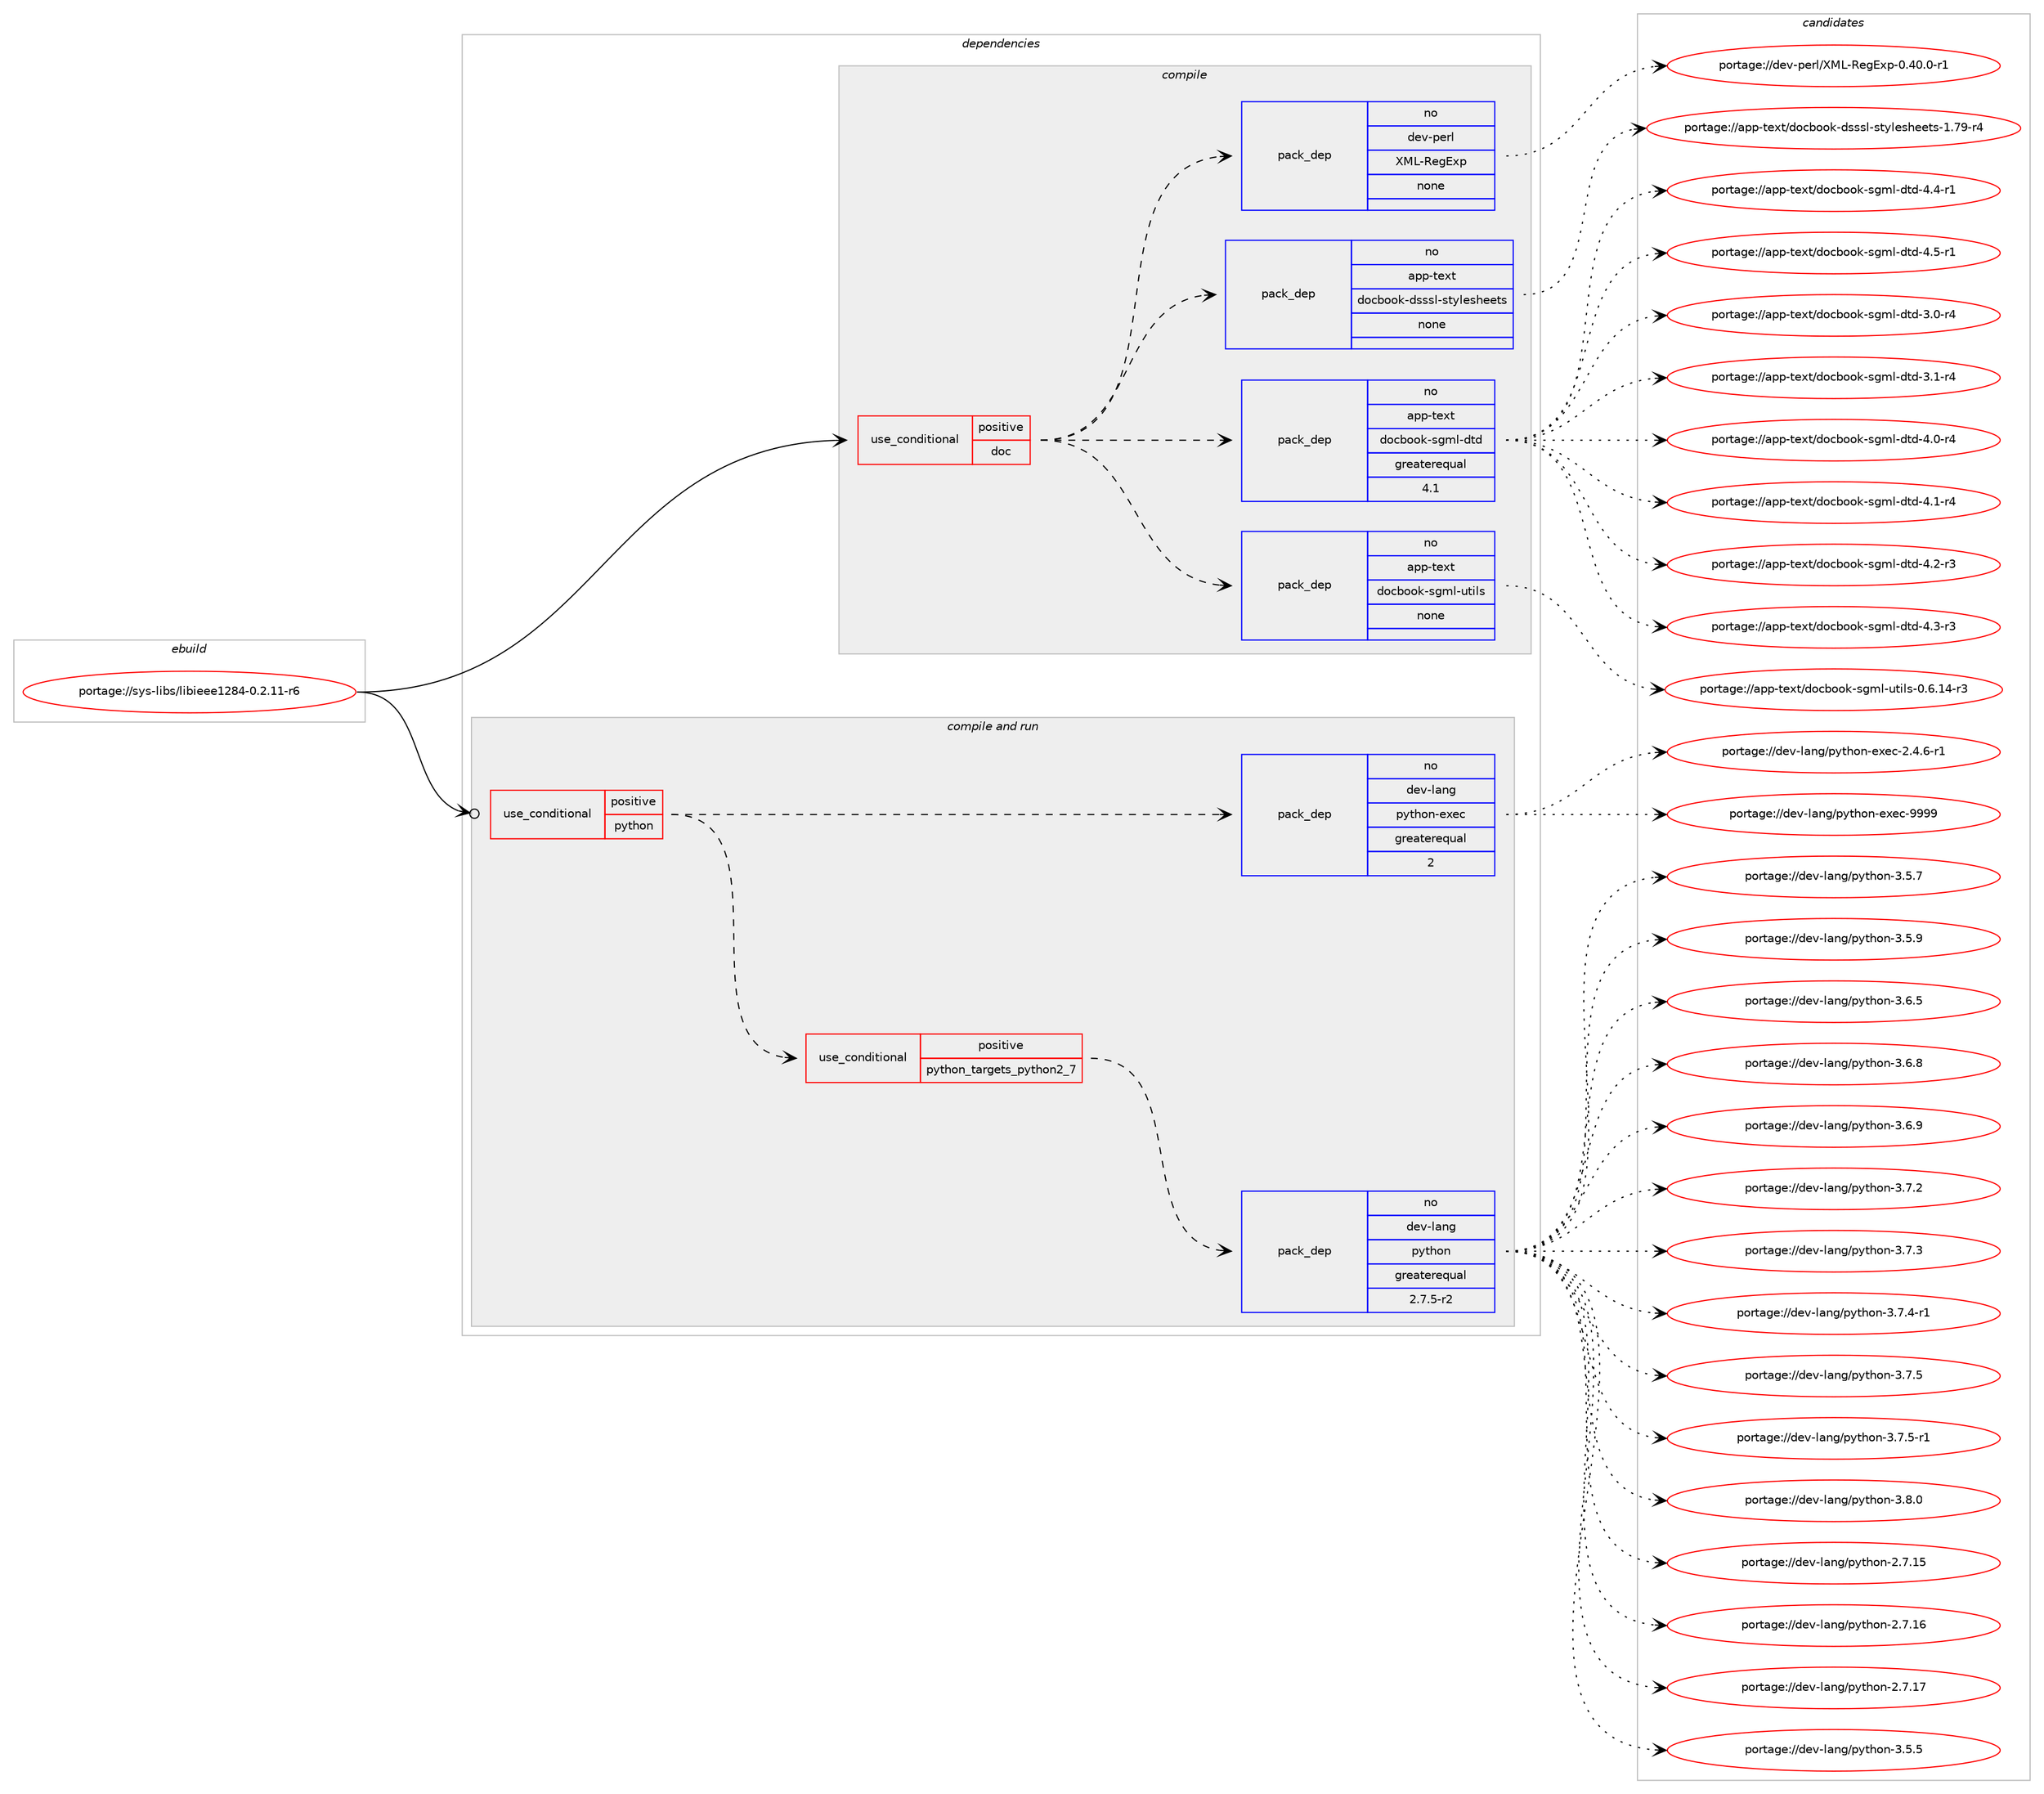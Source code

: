 digraph prolog {

# *************
# Graph options
# *************

newrank=true;
concentrate=true;
compound=true;
graph [rankdir=LR,fontname=Helvetica,fontsize=10,ranksep=1.5];#, ranksep=2.5, nodesep=0.2];
edge  [arrowhead=vee];
node  [fontname=Helvetica,fontsize=10];

# **********
# The ebuild
# **********

subgraph cluster_leftcol {
color=gray;
rank=same;
label=<<i>ebuild</i>>;
id [label="portage://sys-libs/libieee1284-0.2.11-r6", color=red, width=4, href="../sys-libs/libieee1284-0.2.11-r6.svg"];
}

# ****************
# The dependencies
# ****************

subgraph cluster_midcol {
color=gray;
label=<<i>dependencies</i>>;
subgraph cluster_compile {
fillcolor="#eeeeee";
style=filled;
label=<<i>compile</i>>;
subgraph cond104454 {
dependency431722 [label=<<TABLE BORDER="0" CELLBORDER="1" CELLSPACING="0" CELLPADDING="4"><TR><TD ROWSPAN="3" CELLPADDING="10">use_conditional</TD></TR><TR><TD>positive</TD></TR><TR><TD>doc</TD></TR></TABLE>>, shape=none, color=red];
subgraph pack319990 {
dependency431723 [label=<<TABLE BORDER="0" CELLBORDER="1" CELLSPACING="0" CELLPADDING="4" WIDTH="220"><TR><TD ROWSPAN="6" CELLPADDING="30">pack_dep</TD></TR><TR><TD WIDTH="110">no</TD></TR><TR><TD>app-text</TD></TR><TR><TD>docbook-sgml-utils</TD></TR><TR><TD>none</TD></TR><TR><TD></TD></TR></TABLE>>, shape=none, color=blue];
}
dependency431722:e -> dependency431723:w [weight=20,style="dashed",arrowhead="vee"];
subgraph pack319991 {
dependency431724 [label=<<TABLE BORDER="0" CELLBORDER="1" CELLSPACING="0" CELLPADDING="4" WIDTH="220"><TR><TD ROWSPAN="6" CELLPADDING="30">pack_dep</TD></TR><TR><TD WIDTH="110">no</TD></TR><TR><TD>app-text</TD></TR><TR><TD>docbook-sgml-dtd</TD></TR><TR><TD>greaterequal</TD></TR><TR><TD>4.1</TD></TR></TABLE>>, shape=none, color=blue];
}
dependency431722:e -> dependency431724:w [weight=20,style="dashed",arrowhead="vee"];
subgraph pack319992 {
dependency431725 [label=<<TABLE BORDER="0" CELLBORDER="1" CELLSPACING="0" CELLPADDING="4" WIDTH="220"><TR><TD ROWSPAN="6" CELLPADDING="30">pack_dep</TD></TR><TR><TD WIDTH="110">no</TD></TR><TR><TD>app-text</TD></TR><TR><TD>docbook-dsssl-stylesheets</TD></TR><TR><TD>none</TD></TR><TR><TD></TD></TR></TABLE>>, shape=none, color=blue];
}
dependency431722:e -> dependency431725:w [weight=20,style="dashed",arrowhead="vee"];
subgraph pack319993 {
dependency431726 [label=<<TABLE BORDER="0" CELLBORDER="1" CELLSPACING="0" CELLPADDING="4" WIDTH="220"><TR><TD ROWSPAN="6" CELLPADDING="30">pack_dep</TD></TR><TR><TD WIDTH="110">no</TD></TR><TR><TD>dev-perl</TD></TR><TR><TD>XML-RegExp</TD></TR><TR><TD>none</TD></TR><TR><TD></TD></TR></TABLE>>, shape=none, color=blue];
}
dependency431722:e -> dependency431726:w [weight=20,style="dashed",arrowhead="vee"];
}
id:e -> dependency431722:w [weight=20,style="solid",arrowhead="vee"];
}
subgraph cluster_compileandrun {
fillcolor="#eeeeee";
style=filled;
label=<<i>compile and run</i>>;
subgraph cond104455 {
dependency431727 [label=<<TABLE BORDER="0" CELLBORDER="1" CELLSPACING="0" CELLPADDING="4"><TR><TD ROWSPAN="3" CELLPADDING="10">use_conditional</TD></TR><TR><TD>positive</TD></TR><TR><TD>python</TD></TR></TABLE>>, shape=none, color=red];
subgraph cond104456 {
dependency431728 [label=<<TABLE BORDER="0" CELLBORDER="1" CELLSPACING="0" CELLPADDING="4"><TR><TD ROWSPAN="3" CELLPADDING="10">use_conditional</TD></TR><TR><TD>positive</TD></TR><TR><TD>python_targets_python2_7</TD></TR></TABLE>>, shape=none, color=red];
subgraph pack319994 {
dependency431729 [label=<<TABLE BORDER="0" CELLBORDER="1" CELLSPACING="0" CELLPADDING="4" WIDTH="220"><TR><TD ROWSPAN="6" CELLPADDING="30">pack_dep</TD></TR><TR><TD WIDTH="110">no</TD></TR><TR><TD>dev-lang</TD></TR><TR><TD>python</TD></TR><TR><TD>greaterequal</TD></TR><TR><TD>2.7.5-r2</TD></TR></TABLE>>, shape=none, color=blue];
}
dependency431728:e -> dependency431729:w [weight=20,style="dashed",arrowhead="vee"];
}
dependency431727:e -> dependency431728:w [weight=20,style="dashed",arrowhead="vee"];
subgraph pack319995 {
dependency431730 [label=<<TABLE BORDER="0" CELLBORDER="1" CELLSPACING="0" CELLPADDING="4" WIDTH="220"><TR><TD ROWSPAN="6" CELLPADDING="30">pack_dep</TD></TR><TR><TD WIDTH="110">no</TD></TR><TR><TD>dev-lang</TD></TR><TR><TD>python-exec</TD></TR><TR><TD>greaterequal</TD></TR><TR><TD>2</TD></TR></TABLE>>, shape=none, color=blue];
}
dependency431727:e -> dependency431730:w [weight=20,style="dashed",arrowhead="vee"];
}
id:e -> dependency431727:w [weight=20,style="solid",arrowhead="odotvee"];
}
subgraph cluster_run {
fillcolor="#eeeeee";
style=filled;
label=<<i>run</i>>;
}
}

# **************
# The candidates
# **************

subgraph cluster_choices {
rank=same;
color=gray;
label=<<i>candidates</i>>;

subgraph choice319990 {
color=black;
nodesep=1;
choiceportage97112112451161011201164710011199981111111074511510310910845117116105108115454846544649524511451 [label="portage://app-text/docbook-sgml-utils-0.6.14-r3", color=red, width=4,href="../app-text/docbook-sgml-utils-0.6.14-r3.svg"];
dependency431723:e -> choiceportage97112112451161011201164710011199981111111074511510310910845117116105108115454846544649524511451:w [style=dotted,weight="100"];
}
subgraph choice319991 {
color=black;
nodesep=1;
choiceportage97112112451161011201164710011199981111111074511510310910845100116100455146484511452 [label="portage://app-text/docbook-sgml-dtd-3.0-r4", color=red, width=4,href="../app-text/docbook-sgml-dtd-3.0-r4.svg"];
choiceportage97112112451161011201164710011199981111111074511510310910845100116100455146494511452 [label="portage://app-text/docbook-sgml-dtd-3.1-r4", color=red, width=4,href="../app-text/docbook-sgml-dtd-3.1-r4.svg"];
choiceportage97112112451161011201164710011199981111111074511510310910845100116100455246484511452 [label="portage://app-text/docbook-sgml-dtd-4.0-r4", color=red, width=4,href="../app-text/docbook-sgml-dtd-4.0-r4.svg"];
choiceportage97112112451161011201164710011199981111111074511510310910845100116100455246494511452 [label="portage://app-text/docbook-sgml-dtd-4.1-r4", color=red, width=4,href="../app-text/docbook-sgml-dtd-4.1-r4.svg"];
choiceportage97112112451161011201164710011199981111111074511510310910845100116100455246504511451 [label="portage://app-text/docbook-sgml-dtd-4.2-r3", color=red, width=4,href="../app-text/docbook-sgml-dtd-4.2-r3.svg"];
choiceportage97112112451161011201164710011199981111111074511510310910845100116100455246514511451 [label="portage://app-text/docbook-sgml-dtd-4.3-r3", color=red, width=4,href="../app-text/docbook-sgml-dtd-4.3-r3.svg"];
choiceportage97112112451161011201164710011199981111111074511510310910845100116100455246524511449 [label="portage://app-text/docbook-sgml-dtd-4.4-r1", color=red, width=4,href="../app-text/docbook-sgml-dtd-4.4-r1.svg"];
choiceportage97112112451161011201164710011199981111111074511510310910845100116100455246534511449 [label="portage://app-text/docbook-sgml-dtd-4.5-r1", color=red, width=4,href="../app-text/docbook-sgml-dtd-4.5-r1.svg"];
dependency431724:e -> choiceportage97112112451161011201164710011199981111111074511510310910845100116100455146484511452:w [style=dotted,weight="100"];
dependency431724:e -> choiceportage97112112451161011201164710011199981111111074511510310910845100116100455146494511452:w [style=dotted,weight="100"];
dependency431724:e -> choiceportage97112112451161011201164710011199981111111074511510310910845100116100455246484511452:w [style=dotted,weight="100"];
dependency431724:e -> choiceportage97112112451161011201164710011199981111111074511510310910845100116100455246494511452:w [style=dotted,weight="100"];
dependency431724:e -> choiceportage97112112451161011201164710011199981111111074511510310910845100116100455246504511451:w [style=dotted,weight="100"];
dependency431724:e -> choiceportage97112112451161011201164710011199981111111074511510310910845100116100455246514511451:w [style=dotted,weight="100"];
dependency431724:e -> choiceportage97112112451161011201164710011199981111111074511510310910845100116100455246524511449:w [style=dotted,weight="100"];
dependency431724:e -> choiceportage97112112451161011201164710011199981111111074511510310910845100116100455246534511449:w [style=dotted,weight="100"];
}
subgraph choice319992 {
color=black;
nodesep=1;
choiceportage9711211245116101120116471001119998111111107451001151151151084511511612110810111510410110111611545494655574511452 [label="portage://app-text/docbook-dsssl-stylesheets-1.79-r4", color=red, width=4,href="../app-text/docbook-dsssl-stylesheets-1.79-r4.svg"];
dependency431725:e -> choiceportage9711211245116101120116471001119998111111107451001151151151084511511612110810111510410110111611545494655574511452:w [style=dotted,weight="100"];
}
subgraph choice319993 {
color=black;
nodesep=1;
choiceportage1001011184511210111410847887776458210110369120112454846524846484511449 [label="portage://dev-perl/XML-RegExp-0.40.0-r1", color=red, width=4,href="../dev-perl/XML-RegExp-0.40.0-r1.svg"];
dependency431726:e -> choiceportage1001011184511210111410847887776458210110369120112454846524846484511449:w [style=dotted,weight="100"];
}
subgraph choice319994 {
color=black;
nodesep=1;
choiceportage10010111845108971101034711212111610411111045504655464953 [label="portage://dev-lang/python-2.7.15", color=red, width=4,href="../dev-lang/python-2.7.15.svg"];
choiceportage10010111845108971101034711212111610411111045504655464954 [label="portage://dev-lang/python-2.7.16", color=red, width=4,href="../dev-lang/python-2.7.16.svg"];
choiceportage10010111845108971101034711212111610411111045504655464955 [label="portage://dev-lang/python-2.7.17", color=red, width=4,href="../dev-lang/python-2.7.17.svg"];
choiceportage100101118451089711010347112121116104111110455146534653 [label="portage://dev-lang/python-3.5.5", color=red, width=4,href="../dev-lang/python-3.5.5.svg"];
choiceportage100101118451089711010347112121116104111110455146534655 [label="portage://dev-lang/python-3.5.7", color=red, width=4,href="../dev-lang/python-3.5.7.svg"];
choiceportage100101118451089711010347112121116104111110455146534657 [label="portage://dev-lang/python-3.5.9", color=red, width=4,href="../dev-lang/python-3.5.9.svg"];
choiceportage100101118451089711010347112121116104111110455146544653 [label="portage://dev-lang/python-3.6.5", color=red, width=4,href="../dev-lang/python-3.6.5.svg"];
choiceportage100101118451089711010347112121116104111110455146544656 [label="portage://dev-lang/python-3.6.8", color=red, width=4,href="../dev-lang/python-3.6.8.svg"];
choiceportage100101118451089711010347112121116104111110455146544657 [label="portage://dev-lang/python-3.6.9", color=red, width=4,href="../dev-lang/python-3.6.9.svg"];
choiceportage100101118451089711010347112121116104111110455146554650 [label="portage://dev-lang/python-3.7.2", color=red, width=4,href="../dev-lang/python-3.7.2.svg"];
choiceportage100101118451089711010347112121116104111110455146554651 [label="portage://dev-lang/python-3.7.3", color=red, width=4,href="../dev-lang/python-3.7.3.svg"];
choiceportage1001011184510897110103471121211161041111104551465546524511449 [label="portage://dev-lang/python-3.7.4-r1", color=red, width=4,href="../dev-lang/python-3.7.4-r1.svg"];
choiceportage100101118451089711010347112121116104111110455146554653 [label="portage://dev-lang/python-3.7.5", color=red, width=4,href="../dev-lang/python-3.7.5.svg"];
choiceportage1001011184510897110103471121211161041111104551465546534511449 [label="portage://dev-lang/python-3.7.5-r1", color=red, width=4,href="../dev-lang/python-3.7.5-r1.svg"];
choiceportage100101118451089711010347112121116104111110455146564648 [label="portage://dev-lang/python-3.8.0", color=red, width=4,href="../dev-lang/python-3.8.0.svg"];
dependency431729:e -> choiceportage10010111845108971101034711212111610411111045504655464953:w [style=dotted,weight="100"];
dependency431729:e -> choiceportage10010111845108971101034711212111610411111045504655464954:w [style=dotted,weight="100"];
dependency431729:e -> choiceportage10010111845108971101034711212111610411111045504655464955:w [style=dotted,weight="100"];
dependency431729:e -> choiceportage100101118451089711010347112121116104111110455146534653:w [style=dotted,weight="100"];
dependency431729:e -> choiceportage100101118451089711010347112121116104111110455146534655:w [style=dotted,weight="100"];
dependency431729:e -> choiceportage100101118451089711010347112121116104111110455146534657:w [style=dotted,weight="100"];
dependency431729:e -> choiceportage100101118451089711010347112121116104111110455146544653:w [style=dotted,weight="100"];
dependency431729:e -> choiceportage100101118451089711010347112121116104111110455146544656:w [style=dotted,weight="100"];
dependency431729:e -> choiceportage100101118451089711010347112121116104111110455146544657:w [style=dotted,weight="100"];
dependency431729:e -> choiceportage100101118451089711010347112121116104111110455146554650:w [style=dotted,weight="100"];
dependency431729:e -> choiceportage100101118451089711010347112121116104111110455146554651:w [style=dotted,weight="100"];
dependency431729:e -> choiceportage1001011184510897110103471121211161041111104551465546524511449:w [style=dotted,weight="100"];
dependency431729:e -> choiceportage100101118451089711010347112121116104111110455146554653:w [style=dotted,weight="100"];
dependency431729:e -> choiceportage1001011184510897110103471121211161041111104551465546534511449:w [style=dotted,weight="100"];
dependency431729:e -> choiceportage100101118451089711010347112121116104111110455146564648:w [style=dotted,weight="100"];
}
subgraph choice319995 {
color=black;
nodesep=1;
choiceportage10010111845108971101034711212111610411111045101120101994550465246544511449 [label="portage://dev-lang/python-exec-2.4.6-r1", color=red, width=4,href="../dev-lang/python-exec-2.4.6-r1.svg"];
choiceportage10010111845108971101034711212111610411111045101120101994557575757 [label="portage://dev-lang/python-exec-9999", color=red, width=4,href="../dev-lang/python-exec-9999.svg"];
dependency431730:e -> choiceportage10010111845108971101034711212111610411111045101120101994550465246544511449:w [style=dotted,weight="100"];
dependency431730:e -> choiceportage10010111845108971101034711212111610411111045101120101994557575757:w [style=dotted,weight="100"];
}
}

}
